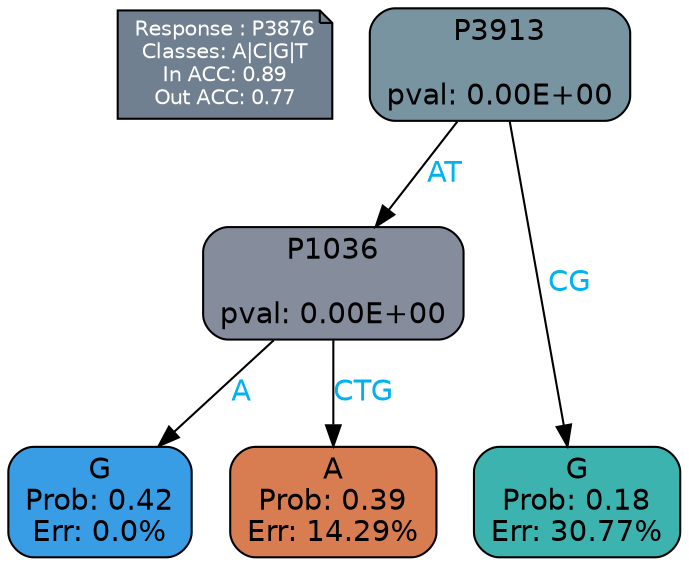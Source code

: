 digraph Tree {
node [shape=box, style="filled, rounded", color="black", fontname=helvetica] ;
graph [ranksep=equally, splines=polylines, bgcolor=transparent, dpi=600] ;
edge [fontname=helvetica] ;
LEGEND [label="Response : P3876
Classes: A|C|G|T
In ACC: 0.89
Out ACC: 0.77
",shape=note,align=left,style=filled,fillcolor="slategray",fontcolor="white",fontsize=10];1 [label="P3913

pval: 0.00E+00", fillcolor="#7894a1"] ;
2 [label="P1036

pval: 0.00E+00", fillcolor="#858d9d"] ;
3 [label="G
Prob: 0.42
Err: 0.0%", fillcolor="#399de5"] ;
4 [label="A
Prob: 0.39
Err: 14.29%", fillcolor="#d77d51"] ;
5 [label="G
Prob: 0.18
Err: 30.77%", fillcolor="#3db3b0"] ;
1 -> 2 [label="AT",fontcolor=deepskyblue2] ;
1 -> 5 [label="CG",fontcolor=deepskyblue2] ;
2 -> 3 [label="A",fontcolor=deepskyblue2] ;
2 -> 4 [label="CTG",fontcolor=deepskyblue2] ;
{rank = same; 3;4;5;}{rank = same; LEGEND;1;}}
